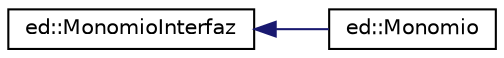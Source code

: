 digraph "Representación gráfica de la clase"
{
  edge [fontname="Helvetica",fontsize="10",labelfontname="Helvetica",labelfontsize="10"];
  node [fontname="Helvetica",fontsize="10",shape=record];
  rankdir="LR";
  Node1 [label="ed::MonomioInterfaz",height=0.2,width=0.4,color="black", fillcolor="white", style="filled",URL="$classed_1_1MonomioInterfaz.html"];
  Node1 -> Node2 [dir="back",color="midnightblue",fontsize="10",style="solid",fontname="Helvetica"];
  Node2 [label="ed::Monomio",height=0.2,width=0.4,color="black", fillcolor="white", style="filled",URL="$classed_1_1Monomio.html"];
}
